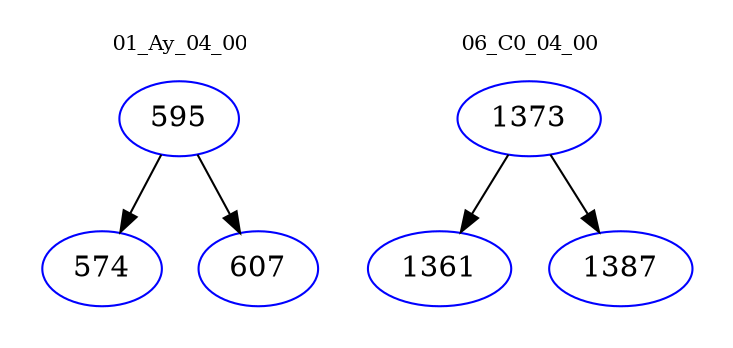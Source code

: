 digraph{
subgraph cluster_0 {
color = white
label = "01_Ay_04_00";
fontsize=10;
T0_595 [label="595", color="blue"]
T0_595 -> T0_574 [color="black"]
T0_574 [label="574", color="blue"]
T0_595 -> T0_607 [color="black"]
T0_607 [label="607", color="blue"]
}
subgraph cluster_1 {
color = white
label = "06_C0_04_00";
fontsize=10;
T1_1373 [label="1373", color="blue"]
T1_1373 -> T1_1361 [color="black"]
T1_1361 [label="1361", color="blue"]
T1_1373 -> T1_1387 [color="black"]
T1_1387 [label="1387", color="blue"]
}
}
